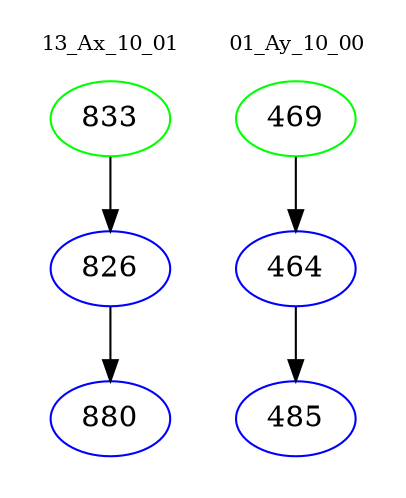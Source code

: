 digraph{
subgraph cluster_0 {
color = white
label = "13_Ax_10_01";
fontsize=10;
T0_833 [label="833", color="green"]
T0_833 -> T0_826 [color="black"]
T0_826 [label="826", color="blue"]
T0_826 -> T0_880 [color="black"]
T0_880 [label="880", color="blue"]
}
subgraph cluster_1 {
color = white
label = "01_Ay_10_00";
fontsize=10;
T1_469 [label="469", color="green"]
T1_469 -> T1_464 [color="black"]
T1_464 [label="464", color="blue"]
T1_464 -> T1_485 [color="black"]
T1_485 [label="485", color="blue"]
}
}
